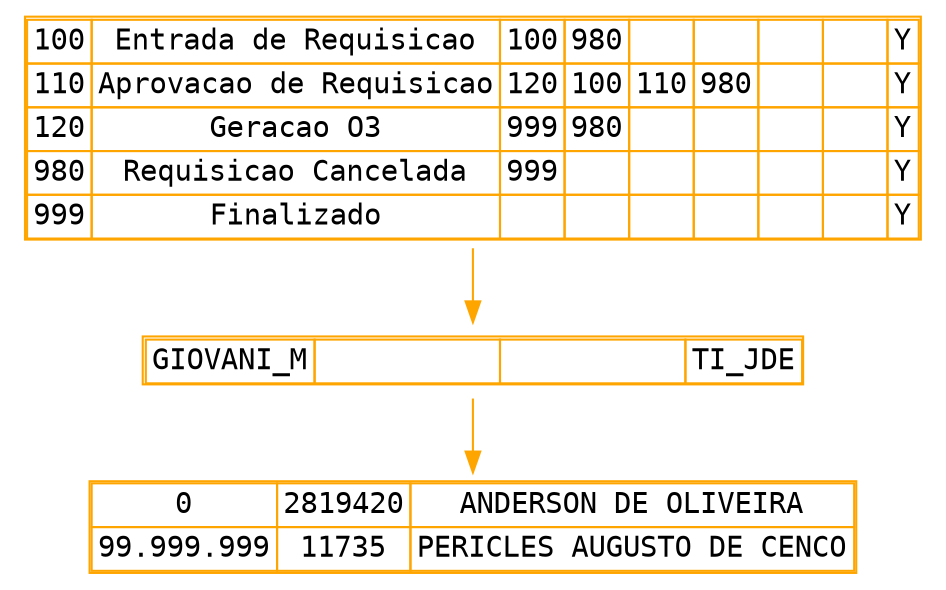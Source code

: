 digraph L {
    node [shape=none fontname=Courier];
    a  [label=<
        <table color='orange' cellspacing='0'>
        <tr><td>100</td><td>Entrada de Requisicao</td><td>100</td><td>980</td><td>   </td><td>   </td><td>   </td><td>   </td><td>Y</td></tr>
        <tr><td>110</td><td>Aprovacao de Requisicao</td><td>120</td><td>100</td><td>110</td><td>980</td><td>   </td><td>   </td><td>Y</td></tr>
        <tr><td>120</td><td>Geracao O3</td><td>999</td><td>980</td><td>   </td><td>   </td><td>   </td><td>   </td><td>Y</td></tr>
        <tr><td>980</td><td>Requisicao Cancelada</td><td>999</td><td>   </td><td>   </td><td>   </td><td>   </td><td>   </td><td>Y</td></tr>
        <tr><td>999</td><td>Finalizado</td><td>   </td><td>   </td><td>   </td><td>   </td><td>   </td><td>   </td><td>Y</td></tr>
        </table>
    >]
    b  [label=<
        <table color='orange' cellspacing='0'>
        <tr><td>GIOVANI_M</td><td>          </td><td>          </td><td>TI_JDE</td></tr>
        </table>
    >]
    c  [label=<
        <table color='orange' cellspacing='0'>
        <tr><td>0</td><td>2819420</td><td>ANDERSON DE OLIVEIRA</td></tr>
        <tr><td>99.999.999</td><td>11735</td><td>PERICLES AUGUSTO DE CENCO</td></tr>
        </table>
    >]
    a -> b ->c [color="orange"]
}